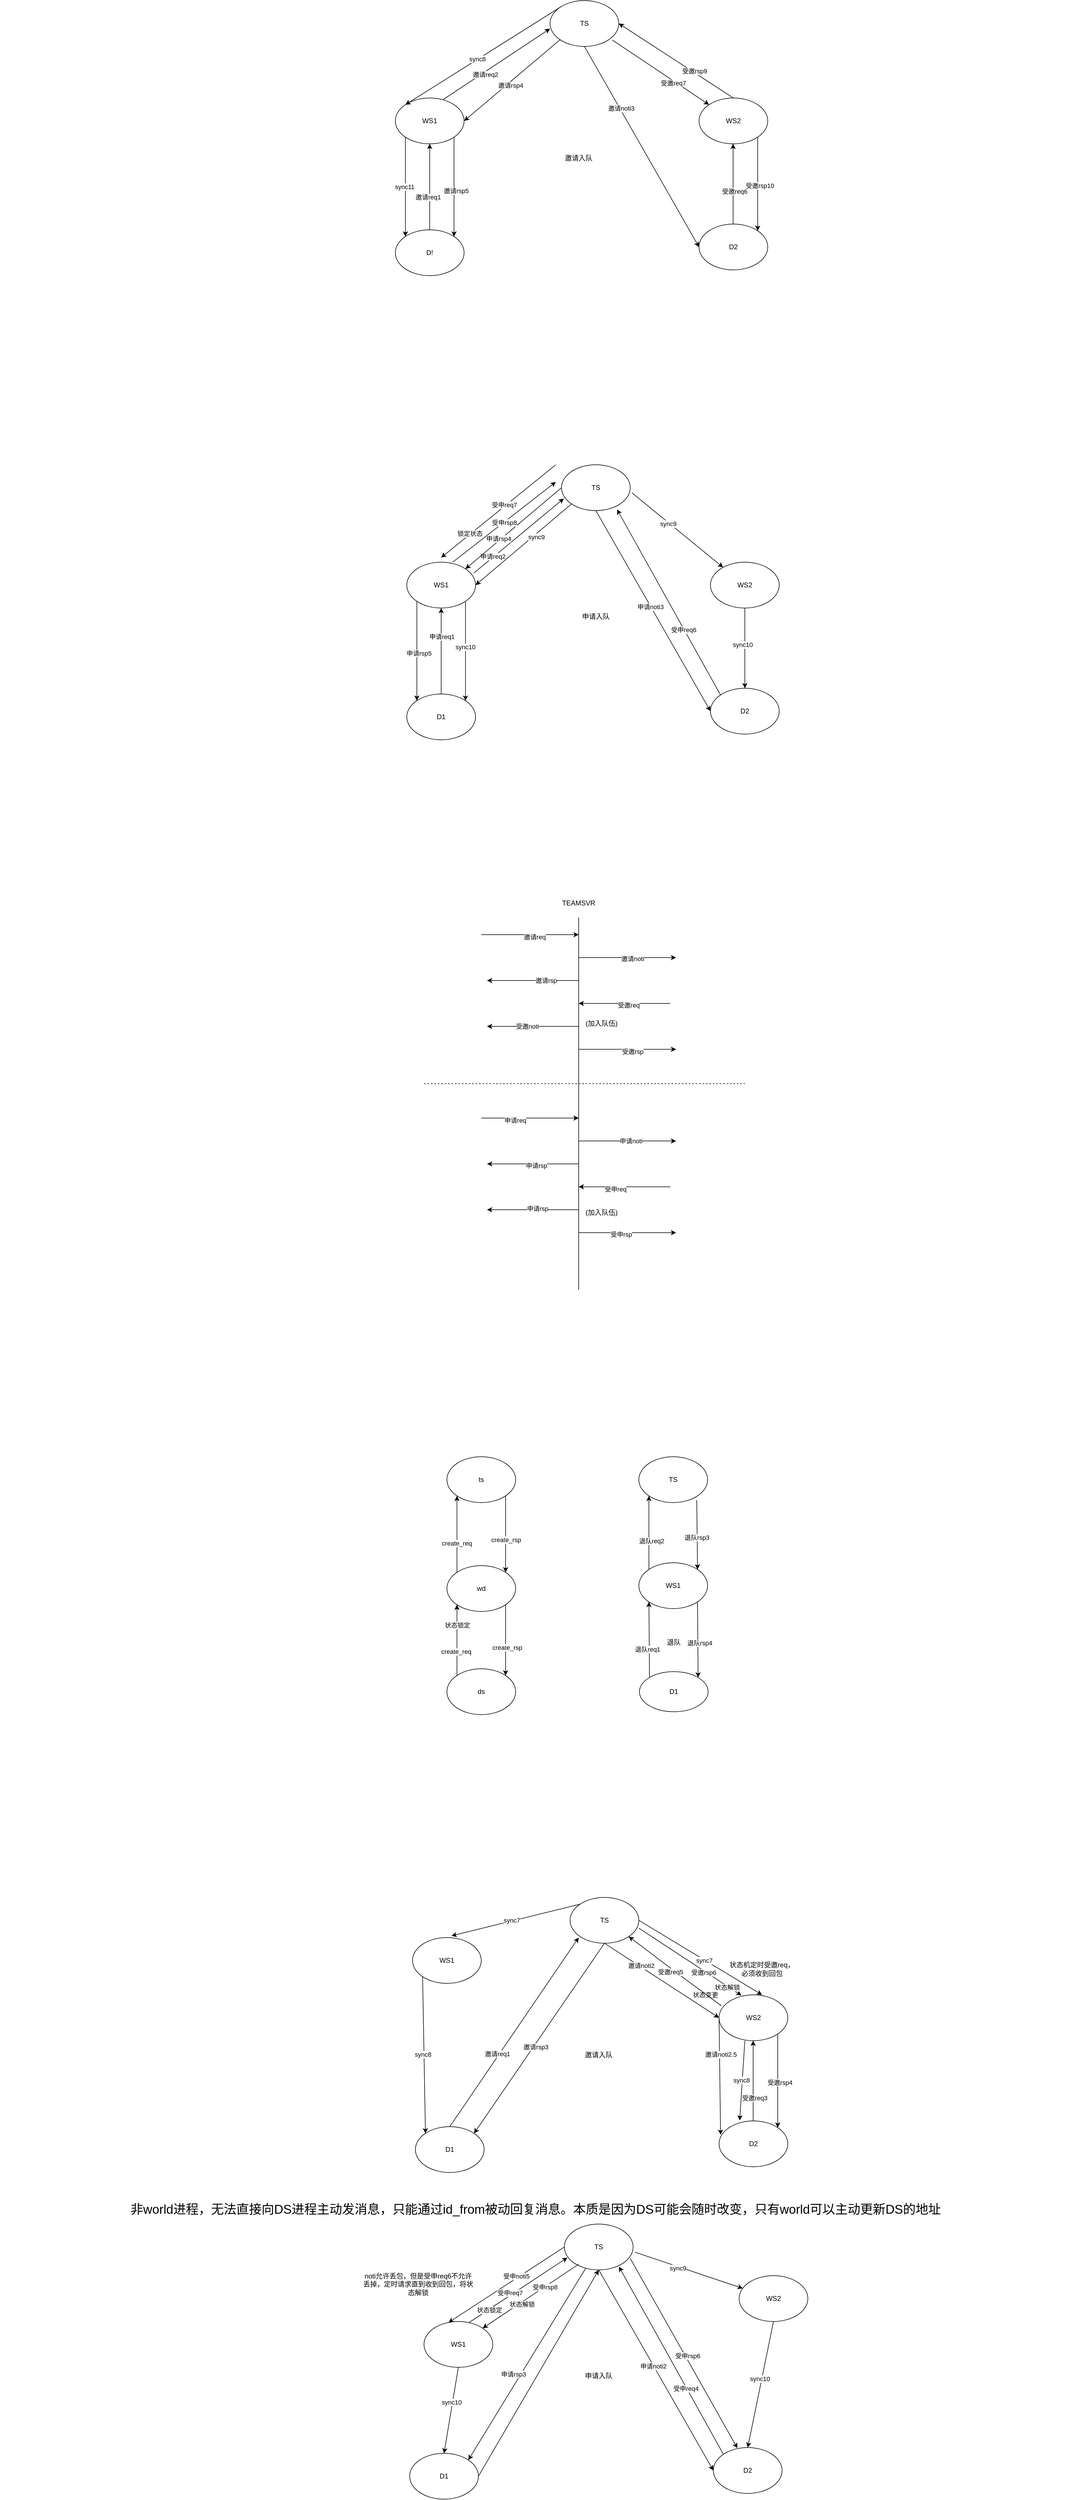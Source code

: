 <mxfile version="22.1.0" type="github">
  <diagram name="第 1 页" id="kYDKt0bIS9psy3Maj4CA">
    <mxGraphModel dx="1796" dy="748" grid="1" gridSize="10" guides="1" tooltips="1" connect="1" arrows="1" fold="1" page="1" pageScale="1" pageWidth="827" pageHeight="1169" math="0" shadow="0">
      <root>
        <mxCell id="0" />
        <mxCell id="1" parent="0" />
        <mxCell id="k-n6cHFPc8PgsHtmHgzM-1" value="TS" style="ellipse;whiteSpace=wrap;html=1;" parent="1" vertex="1">
          <mxGeometry x="350" y="90" width="120" height="80" as="geometry" />
        </mxCell>
        <mxCell id="k-n6cHFPc8PgsHtmHgzM-2" value="WS1" style="ellipse;whiteSpace=wrap;html=1;" parent="1" vertex="1">
          <mxGeometry x="80" y="260" width="120" height="80" as="geometry" />
        </mxCell>
        <mxCell id="k-n6cHFPc8PgsHtmHgzM-3" value="WS2" style="ellipse;whiteSpace=wrap;html=1;" parent="1" vertex="1">
          <mxGeometry x="610" y="260" width="120" height="80" as="geometry" />
        </mxCell>
        <mxCell id="k-n6cHFPc8PgsHtmHgzM-4" value="D!" style="ellipse;whiteSpace=wrap;html=1;" parent="1" vertex="1">
          <mxGeometry x="80" y="490" width="120" height="80" as="geometry" />
        </mxCell>
        <mxCell id="k-n6cHFPc8PgsHtmHgzM-5" value="D2" style="ellipse;whiteSpace=wrap;html=1;" parent="1" vertex="1">
          <mxGeometry x="610" y="480" width="120" height="80" as="geometry" />
        </mxCell>
        <mxCell id="k-n6cHFPc8PgsHtmHgzM-6" value="" style="endArrow=classic;html=1;rounded=0;entryX=0.5;entryY=1;entryDx=0;entryDy=0;exitX=0.5;exitY=0;exitDx=0;exitDy=0;" parent="1" source="k-n6cHFPc8PgsHtmHgzM-4" target="k-n6cHFPc8PgsHtmHgzM-2" edge="1">
          <mxGeometry width="50" height="50" relative="1" as="geometry">
            <mxPoint x="160" y="480" as="sourcePoint" />
            <mxPoint x="210" y="430" as="targetPoint" />
            <Array as="points">
              <mxPoint x="140" y="420" />
            </Array>
          </mxGeometry>
        </mxCell>
        <mxCell id="k-n6cHFPc8PgsHtmHgzM-71" value="邀请req1" style="edgeLabel;html=1;align=center;verticalAlign=middle;resizable=0;points=[];" parent="k-n6cHFPc8PgsHtmHgzM-6" vertex="1" connectable="0">
          <mxGeometry x="-0.24" y="3" relative="1" as="geometry">
            <mxPoint as="offset" />
          </mxGeometry>
        </mxCell>
        <mxCell id="k-n6cHFPc8PgsHtmHgzM-8" value="" style="endArrow=classic;html=1;rounded=0;entryX=0.5;entryY=1;entryDx=0;entryDy=0;exitX=0.5;exitY=0;exitDx=0;exitDy=0;" parent="1" edge="1">
          <mxGeometry width="50" height="50" relative="1" as="geometry">
            <mxPoint x="669.5" y="480" as="sourcePoint" />
            <mxPoint x="669.5" y="340" as="targetPoint" />
          </mxGeometry>
        </mxCell>
        <mxCell id="k-n6cHFPc8PgsHtmHgzM-76" value="受邀req6" style="edgeLabel;html=1;align=center;verticalAlign=middle;resizable=0;points=[];" parent="k-n6cHFPc8PgsHtmHgzM-8" vertex="1" connectable="0">
          <mxGeometry x="-0.186" y="-1" relative="1" as="geometry">
            <mxPoint x="1" as="offset" />
          </mxGeometry>
        </mxCell>
        <mxCell id="k-n6cHFPc8PgsHtmHgzM-9" value="" style="endArrow=classic;html=1;rounded=0;entryX=0;entryY=0.613;entryDx=0;entryDy=0;exitX=0.692;exitY=0.038;exitDx=0;exitDy=0;exitPerimeter=0;entryPerimeter=0;" parent="1" source="k-n6cHFPc8PgsHtmHgzM-2" target="k-n6cHFPc8PgsHtmHgzM-1" edge="1">
          <mxGeometry width="50" height="50" relative="1" as="geometry">
            <mxPoint x="350" y="280" as="sourcePoint" />
            <mxPoint x="350" y="130" as="targetPoint" />
          </mxGeometry>
        </mxCell>
        <mxCell id="k-n6cHFPc8PgsHtmHgzM-72" value="邀请req2" style="edgeLabel;html=1;align=center;verticalAlign=middle;resizable=0;points=[];" parent="k-n6cHFPc8PgsHtmHgzM-9" vertex="1" connectable="0">
          <mxGeometry x="-0.234" y="-4" relative="1" as="geometry">
            <mxPoint as="offset" />
          </mxGeometry>
        </mxCell>
        <mxCell id="k-n6cHFPc8PgsHtmHgzM-10" value="" style="endArrow=classic;html=1;rounded=0;entryX=1;entryY=0.5;entryDx=0;entryDy=0;exitX=0.5;exitY=0;exitDx=0;exitDy=0;" parent="1" source="k-n6cHFPc8PgsHtmHgzM-3" target="k-n6cHFPc8PgsHtmHgzM-1" edge="1">
          <mxGeometry width="50" height="50" relative="1" as="geometry">
            <mxPoint x="150" y="270" as="sourcePoint" />
            <mxPoint x="360" y="140" as="targetPoint" />
          </mxGeometry>
        </mxCell>
        <mxCell id="k-n6cHFPc8PgsHtmHgzM-78" value="受邀rsp9" style="edgeLabel;html=1;align=center;verticalAlign=middle;resizable=0;points=[];" parent="k-n6cHFPc8PgsHtmHgzM-10" vertex="1" connectable="0">
          <mxGeometry x="-0.303" y="-3" relative="1" as="geometry">
            <mxPoint as="offset" />
          </mxGeometry>
        </mxCell>
        <mxCell id="k-n6cHFPc8PgsHtmHgzM-11" value="" style="endArrow=classic;html=1;rounded=0;entryX=1;entryY=0.5;entryDx=0;entryDy=0;exitX=0;exitY=1;exitDx=0;exitDy=0;" parent="1" source="k-n6cHFPc8PgsHtmHgzM-1" target="k-n6cHFPc8PgsHtmHgzM-2" edge="1">
          <mxGeometry width="50" height="50" relative="1" as="geometry">
            <mxPoint x="673" y="273" as="sourcePoint" />
            <mxPoint x="480" y="140" as="targetPoint" />
          </mxGeometry>
        </mxCell>
        <mxCell id="k-n6cHFPc8PgsHtmHgzM-74" value="邀请rsp4" style="edgeLabel;html=1;align=center;verticalAlign=middle;resizable=0;points=[];" parent="k-n6cHFPc8PgsHtmHgzM-11" vertex="1" connectable="0">
          <mxGeometry x="0.071" y="5" relative="1" as="geometry">
            <mxPoint as="offset" />
          </mxGeometry>
        </mxCell>
        <mxCell id="k-n6cHFPc8PgsHtmHgzM-12" value="" style="endArrow=classic;html=1;rounded=0;exitX=0.908;exitY=0.863;exitDx=0;exitDy=0;exitPerimeter=0;" parent="1" source="k-n6cHFPc8PgsHtmHgzM-1" target="k-n6cHFPc8PgsHtmHgzM-3" edge="1">
          <mxGeometry width="50" height="50" relative="1" as="geometry">
            <mxPoint x="460" y="160" as="sourcePoint" />
            <mxPoint x="192" y="282" as="targetPoint" />
          </mxGeometry>
        </mxCell>
        <mxCell id="k-n6cHFPc8PgsHtmHgzM-77" value="受邀req7" style="edgeLabel;html=1;align=center;verticalAlign=middle;resizable=0;points=[];" parent="k-n6cHFPc8PgsHtmHgzM-12" vertex="1" connectable="0">
          <mxGeometry x="0.275" y="-3" relative="1" as="geometry">
            <mxPoint as="offset" />
          </mxGeometry>
        </mxCell>
        <mxCell id="k-n6cHFPc8PgsHtmHgzM-13" value="" style="endArrow=classic;html=1;rounded=0;exitX=0.5;exitY=1;exitDx=0;exitDy=0;entryX=0;entryY=0.5;entryDx=0;entryDy=0;" parent="1" source="k-n6cHFPc8PgsHtmHgzM-1" target="k-n6cHFPc8PgsHtmHgzM-5" edge="1">
          <mxGeometry width="50" height="50" relative="1" as="geometry">
            <mxPoint x="469" y="169" as="sourcePoint" />
            <mxPoint x="637" y="282" as="targetPoint" />
          </mxGeometry>
        </mxCell>
        <mxCell id="k-n6cHFPc8PgsHtmHgzM-73" value="邀请noti3" style="edgeLabel;html=1;align=center;verticalAlign=middle;resizable=0;points=[];" parent="k-n6cHFPc8PgsHtmHgzM-13" vertex="1" connectable="0">
          <mxGeometry x="-0.377" y="2" relative="1" as="geometry">
            <mxPoint as="offset" />
          </mxGeometry>
        </mxCell>
        <mxCell id="k-n6cHFPc8PgsHtmHgzM-14" value="" style="endArrow=classic;html=1;rounded=0;entryX=1;entryY=0;entryDx=0;entryDy=0;exitX=1;exitY=1;exitDx=0;exitDy=0;" parent="1" source="k-n6cHFPc8PgsHtmHgzM-3" target="k-n6cHFPc8PgsHtmHgzM-5" edge="1">
          <mxGeometry width="50" height="50" relative="1" as="geometry">
            <mxPoint x="679.5" y="490" as="sourcePoint" />
            <mxPoint x="679.5" y="350" as="targetPoint" />
          </mxGeometry>
        </mxCell>
        <mxCell id="k-n6cHFPc8PgsHtmHgzM-82" value="受邀rsp10" style="edgeLabel;html=1;align=center;verticalAlign=middle;resizable=0;points=[];" parent="k-n6cHFPc8PgsHtmHgzM-14" vertex="1" connectable="0">
          <mxGeometry x="0.025" y="3" relative="1" as="geometry">
            <mxPoint as="offset" />
          </mxGeometry>
        </mxCell>
        <mxCell id="k-n6cHFPc8PgsHtmHgzM-15" value="" style="endArrow=classic;html=1;rounded=0;entryX=0;entryY=0;entryDx=0;entryDy=0;exitX=0;exitY=1;exitDx=0;exitDy=0;" parent="1" source="k-n6cHFPc8PgsHtmHgzM-2" target="k-n6cHFPc8PgsHtmHgzM-4" edge="1">
          <mxGeometry width="50" height="50" relative="1" as="geometry">
            <mxPoint x="150" y="500" as="sourcePoint" />
            <mxPoint x="150" y="350" as="targetPoint" />
            <Array as="points" />
          </mxGeometry>
        </mxCell>
        <mxCell id="k-n6cHFPc8PgsHtmHgzM-83" value="sync11" style="edgeLabel;html=1;align=center;verticalAlign=middle;resizable=0;points=[];" parent="k-n6cHFPc8PgsHtmHgzM-15" vertex="1" connectable="0">
          <mxGeometry x="-0.011" y="-2" relative="1" as="geometry">
            <mxPoint as="offset" />
          </mxGeometry>
        </mxCell>
        <mxCell id="k-n6cHFPc8PgsHtmHgzM-16" value="" style="endArrow=classic;html=1;rounded=0;entryX=1;entryY=0;entryDx=0;entryDy=0;exitX=1;exitY=1;exitDx=0;exitDy=0;" parent="1" source="k-n6cHFPc8PgsHtmHgzM-2" target="k-n6cHFPc8PgsHtmHgzM-4" edge="1">
          <mxGeometry width="50" height="50" relative="1" as="geometry">
            <mxPoint x="270" y="490" as="sourcePoint" />
            <mxPoint x="270" y="340" as="targetPoint" />
            <Array as="points" />
          </mxGeometry>
        </mxCell>
        <mxCell id="k-n6cHFPc8PgsHtmHgzM-75" value="邀请rsp5" style="edgeLabel;html=1;align=center;verticalAlign=middle;resizable=0;points=[];" parent="k-n6cHFPc8PgsHtmHgzM-16" vertex="1" connectable="0">
          <mxGeometry x="0.081" y="3" relative="1" as="geometry">
            <mxPoint as="offset" />
          </mxGeometry>
        </mxCell>
        <mxCell id="k-n6cHFPc8PgsHtmHgzM-17" value="" style="endArrow=classic;html=1;rounded=0;entryX=0;entryY=0;entryDx=0;entryDy=0;exitX=0;exitY=0;exitDx=0;exitDy=0;" parent="1" source="k-n6cHFPc8PgsHtmHgzM-1" target="k-n6cHFPc8PgsHtmHgzM-2" edge="1">
          <mxGeometry width="50" height="50" relative="1" as="geometry">
            <mxPoint x="268" y="148" as="sourcePoint" />
            <mxPoint x="90" y="260" as="targetPoint" />
          </mxGeometry>
        </mxCell>
        <mxCell id="k-n6cHFPc8PgsHtmHgzM-79" value="sync8" style="edgeLabel;html=1;align=center;verticalAlign=middle;resizable=0;points=[];" parent="k-n6cHFPc8PgsHtmHgzM-17" vertex="1" connectable="0">
          <mxGeometry x="0.065" y="-1" relative="1" as="geometry">
            <mxPoint as="offset" />
          </mxGeometry>
        </mxCell>
        <mxCell id="k-n6cHFPc8PgsHtmHgzM-18" value="TS" style="ellipse;whiteSpace=wrap;html=1;" parent="1" vertex="1">
          <mxGeometry x="370" y="900" width="120" height="80" as="geometry" />
        </mxCell>
        <mxCell id="k-n6cHFPc8PgsHtmHgzM-19" value="WS1" style="ellipse;whiteSpace=wrap;html=1;" parent="1" vertex="1">
          <mxGeometry x="100" y="1070" width="120" height="80" as="geometry" />
        </mxCell>
        <mxCell id="k-n6cHFPc8PgsHtmHgzM-20" value="WS2" style="ellipse;whiteSpace=wrap;html=1;" parent="1" vertex="1">
          <mxGeometry x="630" y="1070" width="120" height="80" as="geometry" />
        </mxCell>
        <mxCell id="k-n6cHFPc8PgsHtmHgzM-21" value="D1" style="ellipse;whiteSpace=wrap;html=1;" parent="1" vertex="1">
          <mxGeometry x="100" y="1300" width="120" height="80" as="geometry" />
        </mxCell>
        <mxCell id="k-n6cHFPc8PgsHtmHgzM-22" value="D2" style="ellipse;whiteSpace=wrap;html=1;" parent="1" vertex="1">
          <mxGeometry x="630" y="1290" width="120" height="80" as="geometry" />
        </mxCell>
        <mxCell id="k-n6cHFPc8PgsHtmHgzM-23" value="" style="endArrow=classic;html=1;rounded=0;entryX=0.5;entryY=1;entryDx=0;entryDy=0;exitX=0.5;exitY=0;exitDx=0;exitDy=0;" parent="1" source="k-n6cHFPc8PgsHtmHgzM-21" target="k-n6cHFPc8PgsHtmHgzM-19" edge="1">
          <mxGeometry width="50" height="50" relative="1" as="geometry">
            <mxPoint x="180" y="1290" as="sourcePoint" />
            <mxPoint x="230" y="1240" as="targetPoint" />
            <Array as="points">
              <mxPoint x="160" y="1230" />
            </Array>
          </mxGeometry>
        </mxCell>
        <mxCell id="k-n6cHFPc8PgsHtmHgzM-25" value="" style="endArrow=classic;html=1;rounded=0;exitX=0.975;exitY=0.238;exitDx=0;exitDy=0;exitPerimeter=0;entryX=0.033;entryY=0.738;entryDx=0;entryDy=0;entryPerimeter=0;" parent="1" source="k-n6cHFPc8PgsHtmHgzM-19" target="k-n6cHFPc8PgsHtmHgzM-18" edge="1">
          <mxGeometry width="50" height="50" relative="1" as="geometry">
            <mxPoint x="370" y="1090" as="sourcePoint" />
            <mxPoint x="360" y="960" as="targetPoint" />
          </mxGeometry>
        </mxCell>
        <mxCell id="k-n6cHFPc8PgsHtmHgzM-87" value="申请req2" style="edgeLabel;html=1;align=center;verticalAlign=middle;resizable=0;points=[];" parent="k-n6cHFPc8PgsHtmHgzM-25" vertex="1" connectable="0">
          <mxGeometry x="-0.394" y="1" relative="1" as="geometry">
            <mxPoint x="-14" y="11" as="offset" />
          </mxGeometry>
        </mxCell>
        <mxCell id="k-n6cHFPc8PgsHtmHgzM-27" value="" style="endArrow=classic;html=1;rounded=0;entryX=1;entryY=0.5;entryDx=0;entryDy=0;exitX=0;exitY=1;exitDx=0;exitDy=0;" parent="1" source="k-n6cHFPc8PgsHtmHgzM-18" target="k-n6cHFPc8PgsHtmHgzM-19" edge="1">
          <mxGeometry width="50" height="50" relative="1" as="geometry">
            <mxPoint x="693" y="1083" as="sourcePoint" />
            <mxPoint x="500" y="950" as="targetPoint" />
          </mxGeometry>
        </mxCell>
        <mxCell id="k-n6cHFPc8PgsHtmHgzM-96" value="sync9" style="edgeLabel;html=1;align=center;verticalAlign=middle;resizable=0;points=[];" parent="k-n6cHFPc8PgsHtmHgzM-27" vertex="1" connectable="0">
          <mxGeometry x="-0.225" y="4" relative="1" as="geometry">
            <mxPoint as="offset" />
          </mxGeometry>
        </mxCell>
        <mxCell id="k-n6cHFPc8PgsHtmHgzM-28" value="" style="endArrow=classic;html=1;rounded=0;exitX=1.025;exitY=0.613;exitDx=0;exitDy=0;exitPerimeter=0;" parent="1" source="k-n6cHFPc8PgsHtmHgzM-18" target="k-n6cHFPc8PgsHtmHgzM-20" edge="1">
          <mxGeometry width="50" height="50" relative="1" as="geometry">
            <mxPoint x="480" y="970" as="sourcePoint" />
            <mxPoint x="212" y="1092" as="targetPoint" />
          </mxGeometry>
        </mxCell>
        <mxCell id="k-n6cHFPc8PgsHtmHgzM-95" value="sync9" style="edgeLabel;html=1;align=center;verticalAlign=middle;resizable=0;points=[];" parent="k-n6cHFPc8PgsHtmHgzM-28" vertex="1" connectable="0">
          <mxGeometry x="-0.192" y="-2" relative="1" as="geometry">
            <mxPoint as="offset" />
          </mxGeometry>
        </mxCell>
        <mxCell id="k-n6cHFPc8PgsHtmHgzM-29" value="" style="endArrow=classic;html=1;rounded=0;exitX=0.5;exitY=1;exitDx=0;exitDy=0;entryX=0;entryY=0.5;entryDx=0;entryDy=0;" parent="1" source="k-n6cHFPc8PgsHtmHgzM-18" target="k-n6cHFPc8PgsHtmHgzM-22" edge="1">
          <mxGeometry width="50" height="50" relative="1" as="geometry">
            <mxPoint x="489" y="979" as="sourcePoint" />
            <mxPoint x="657" y="1092" as="targetPoint" />
          </mxGeometry>
        </mxCell>
        <mxCell id="k-n6cHFPc8PgsHtmHgzM-88" value="申请noti3" style="edgeLabel;html=1;align=center;verticalAlign=middle;resizable=0;points=[];" parent="k-n6cHFPc8PgsHtmHgzM-29" vertex="1" connectable="0">
          <mxGeometry x="-0.043" y="-1" relative="1" as="geometry">
            <mxPoint as="offset" />
          </mxGeometry>
        </mxCell>
        <mxCell id="k-n6cHFPc8PgsHtmHgzM-30" value="" style="endArrow=classic;html=1;rounded=0;entryX=0.5;entryY=0;entryDx=0;entryDy=0;exitX=0.5;exitY=1;exitDx=0;exitDy=0;" parent="1" source="k-n6cHFPc8PgsHtmHgzM-20" target="k-n6cHFPc8PgsHtmHgzM-22" edge="1">
          <mxGeometry width="50" height="50" relative="1" as="geometry">
            <mxPoint x="699.5" y="1300" as="sourcePoint" />
            <mxPoint x="699.5" y="1160" as="targetPoint" />
          </mxGeometry>
        </mxCell>
        <mxCell id="k-n6cHFPc8PgsHtmHgzM-98" value="sync10" style="edgeLabel;html=1;align=center;verticalAlign=middle;resizable=0;points=[];" parent="k-n6cHFPc8PgsHtmHgzM-30" vertex="1" connectable="0">
          <mxGeometry x="-0.086" y="-4" relative="1" as="geometry">
            <mxPoint as="offset" />
          </mxGeometry>
        </mxCell>
        <mxCell id="k-n6cHFPc8PgsHtmHgzM-31" value="" style="endArrow=classic;html=1;rounded=0;entryX=0;entryY=0;entryDx=0;entryDy=0;exitX=0;exitY=1;exitDx=0;exitDy=0;" parent="1" source="k-n6cHFPc8PgsHtmHgzM-19" target="k-n6cHFPc8PgsHtmHgzM-21" edge="1">
          <mxGeometry width="50" height="50" relative="1" as="geometry">
            <mxPoint x="170" y="1310" as="sourcePoint" />
            <mxPoint x="170" y="1160" as="targetPoint" />
            <Array as="points" />
          </mxGeometry>
        </mxCell>
        <mxCell id="k-n6cHFPc8PgsHtmHgzM-90" value="申请rsp5" style="edgeLabel;html=1;align=center;verticalAlign=middle;resizable=0;points=[];" parent="k-n6cHFPc8PgsHtmHgzM-31" vertex="1" connectable="0">
          <mxGeometry x="0.035" y="3" relative="1" as="geometry">
            <mxPoint as="offset" />
          </mxGeometry>
        </mxCell>
        <mxCell id="k-n6cHFPc8PgsHtmHgzM-32" value="" style="endArrow=classic;html=1;rounded=0;entryX=1;entryY=0;entryDx=0;entryDy=0;exitX=1;exitY=1;exitDx=0;exitDy=0;" parent="1" source="k-n6cHFPc8PgsHtmHgzM-19" target="k-n6cHFPc8PgsHtmHgzM-21" edge="1">
          <mxGeometry width="50" height="50" relative="1" as="geometry">
            <mxPoint x="290" y="1300" as="sourcePoint" />
            <mxPoint x="290" y="1150" as="targetPoint" />
            <Array as="points" />
          </mxGeometry>
        </mxCell>
        <mxCell id="k-n6cHFPc8PgsHtmHgzM-86" value="申请req1" style="edgeLabel;html=1;align=center;verticalAlign=middle;resizable=0;points=[];" parent="k-n6cHFPc8PgsHtmHgzM-32" vertex="1" connectable="0">
          <mxGeometry x="0.184" y="3" relative="1" as="geometry">
            <mxPoint x="-45" y="-41" as="offset" />
          </mxGeometry>
        </mxCell>
        <mxCell id="k-n6cHFPc8PgsHtmHgzM-97" value="sync10" style="edgeLabel;html=1;align=center;verticalAlign=middle;resizable=0;points=[];" parent="k-n6cHFPc8PgsHtmHgzM-32" vertex="1" connectable="0">
          <mxGeometry x="-0.081" y="-1" relative="1" as="geometry">
            <mxPoint as="offset" />
          </mxGeometry>
        </mxCell>
        <mxCell id="k-n6cHFPc8PgsHtmHgzM-33" value="" style="endArrow=classic;html=1;rounded=0;entryX=1;entryY=0;entryDx=0;entryDy=0;exitX=0;exitY=0.5;exitDx=0;exitDy=0;" parent="1" source="k-n6cHFPc8PgsHtmHgzM-18" target="k-n6cHFPc8PgsHtmHgzM-19" edge="1">
          <mxGeometry width="50" height="50" relative="1" as="geometry">
            <mxPoint x="288" y="958" as="sourcePoint" />
            <mxPoint x="110" y="1070" as="targetPoint" />
          </mxGeometry>
        </mxCell>
        <mxCell id="k-n6cHFPc8PgsHtmHgzM-89" value="申请rsp4" style="edgeLabel;html=1;align=center;verticalAlign=middle;resizable=0;points=[];" parent="k-n6cHFPc8PgsHtmHgzM-33" vertex="1" connectable="0">
          <mxGeometry x="0.171" y="-1" relative="1" as="geometry">
            <mxPoint x="-11" y="7" as="offset" />
          </mxGeometry>
        </mxCell>
        <mxCell id="k-n6cHFPc8PgsHtmHgzM-35" value="" style="endArrow=classic;html=1;rounded=0;entryX=1;entryY=0;entryDx=0;entryDy=0;" parent="1" edge="1">
          <mxGeometry width="50" height="50" relative="1" as="geometry">
            <mxPoint x="360" y="900" as="sourcePoint" />
            <mxPoint x="160" y="1062" as="targetPoint" />
          </mxGeometry>
        </mxCell>
        <mxCell id="k-n6cHFPc8PgsHtmHgzM-93" value="锁定状态" style="edgeLabel;html=1;align=center;verticalAlign=middle;resizable=0;points=[];" parent="k-n6cHFPc8PgsHtmHgzM-35" vertex="1" connectable="0">
          <mxGeometry x="0.262" y="-3" relative="1" as="geometry">
            <mxPoint x="-22" y="20" as="offset" />
          </mxGeometry>
        </mxCell>
        <mxCell id="k-n6cHFPc8PgsHtmHgzM-36" value="" style="endArrow=classic;html=1;rounded=0;exitX=0.667;exitY=0;exitDx=0;exitDy=0;exitPerimeter=0;" parent="1" source="k-n6cHFPc8PgsHtmHgzM-19" edge="1">
          <mxGeometry width="50" height="50" relative="1" as="geometry">
            <mxPoint x="200" y="1080" as="sourcePoint" />
            <mxPoint x="360" y="930" as="targetPoint" />
          </mxGeometry>
        </mxCell>
        <mxCell id="k-n6cHFPc8PgsHtmHgzM-92" value="受申req7" style="edgeLabel;html=1;align=center;verticalAlign=middle;resizable=0;points=[];" parent="k-n6cHFPc8PgsHtmHgzM-36" vertex="1" connectable="0">
          <mxGeometry x="0.204" y="-4" relative="1" as="geometry">
            <mxPoint x="-21" y="-19" as="offset" />
          </mxGeometry>
        </mxCell>
        <mxCell id="k-n6cHFPc8PgsHtmHgzM-94" value="受申rsp8" style="edgeLabel;html=1;align=center;verticalAlign=middle;resizable=0;points=[];" parent="k-n6cHFPc8PgsHtmHgzM-36" vertex="1" connectable="0">
          <mxGeometry x="-0.005" y="-1" relative="1" as="geometry">
            <mxPoint as="offset" />
          </mxGeometry>
        </mxCell>
        <mxCell id="k-n6cHFPc8PgsHtmHgzM-37" value="" style="endArrow=classic;html=1;rounded=0;entryX=0.808;entryY=0.975;entryDx=0;entryDy=0;entryPerimeter=0;exitX=0;exitY=0;exitDx=0;exitDy=0;" parent="1" source="k-n6cHFPc8PgsHtmHgzM-22" target="k-n6cHFPc8PgsHtmHgzM-18" edge="1">
          <mxGeometry width="50" height="50" relative="1" as="geometry">
            <mxPoint x="650" y="1260" as="sourcePoint" />
            <mxPoint x="640" y="1340" as="targetPoint" />
          </mxGeometry>
        </mxCell>
        <mxCell id="k-n6cHFPc8PgsHtmHgzM-91" value="受申req6" style="edgeLabel;html=1;align=center;verticalAlign=middle;resizable=0;points=[];" parent="k-n6cHFPc8PgsHtmHgzM-37" vertex="1" connectable="0">
          <mxGeometry x="-0.294" y="1" relative="1" as="geometry">
            <mxPoint as="offset" />
          </mxGeometry>
        </mxCell>
        <mxCell id="k-n6cHFPc8PgsHtmHgzM-38" value="邀请入队" style="text;html=1;strokeColor=none;fillColor=none;align=center;verticalAlign=middle;whiteSpace=wrap;rounded=0;" parent="1" vertex="1">
          <mxGeometry x="370" y="350" width="60" height="30" as="geometry" />
        </mxCell>
        <mxCell id="k-n6cHFPc8PgsHtmHgzM-39" value="申请入队" style="text;html=1;strokeColor=none;fillColor=none;align=center;verticalAlign=middle;whiteSpace=wrap;rounded=0;" parent="1" vertex="1">
          <mxGeometry x="400" y="1150" width="60" height="30" as="geometry" />
        </mxCell>
        <mxCell id="k-n6cHFPc8PgsHtmHgzM-40" value="" style="endArrow=none;html=1;rounded=0;arcSize=12;" parent="1" edge="1">
          <mxGeometry width="50" height="50" relative="1" as="geometry">
            <mxPoint x="400" y="2340" as="sourcePoint" />
            <mxPoint x="400" y="1690" as="targetPoint" />
          </mxGeometry>
        </mxCell>
        <mxCell id="k-n6cHFPc8PgsHtmHgzM-41" value="" style="endArrow=classic;html=1;rounded=0;arcSize=12;" parent="1" edge="1">
          <mxGeometry width="50" height="50" relative="1" as="geometry">
            <mxPoint x="230" y="1720" as="sourcePoint" />
            <mxPoint x="400" y="1720" as="targetPoint" />
          </mxGeometry>
        </mxCell>
        <mxCell id="k-n6cHFPc8PgsHtmHgzM-47" value="邀请req" style="edgeLabel;html=1;align=center;verticalAlign=middle;resizable=0;points=[];arcSize=12;" parent="k-n6cHFPc8PgsHtmHgzM-41" vertex="1" connectable="0">
          <mxGeometry x="0.094" y="-4" relative="1" as="geometry">
            <mxPoint as="offset" />
          </mxGeometry>
        </mxCell>
        <mxCell id="k-n6cHFPc8PgsHtmHgzM-42" value="" style="endArrow=classic;html=1;rounded=0;arcSize=12;" parent="1" edge="1">
          <mxGeometry width="50" height="50" relative="1" as="geometry">
            <mxPoint x="400" y="1760" as="sourcePoint" />
            <mxPoint x="570" y="1760" as="targetPoint" />
          </mxGeometry>
        </mxCell>
        <mxCell id="k-n6cHFPc8PgsHtmHgzM-48" value="邀请noti" style="edgeLabel;html=1;align=center;verticalAlign=middle;resizable=0;points=[];arcSize=12;" parent="k-n6cHFPc8PgsHtmHgzM-42" vertex="1" connectable="0">
          <mxGeometry x="0.106" y="-2" relative="1" as="geometry">
            <mxPoint as="offset" />
          </mxGeometry>
        </mxCell>
        <mxCell id="k-n6cHFPc8PgsHtmHgzM-43" value="" style="endArrow=classic;html=1;rounded=0;arcSize=12;" parent="1" edge="1">
          <mxGeometry width="50" height="50" relative="1" as="geometry">
            <mxPoint x="400" y="1920" as="sourcePoint" />
            <mxPoint x="570" y="1920" as="targetPoint" />
          </mxGeometry>
        </mxCell>
        <mxCell id="k-n6cHFPc8PgsHtmHgzM-51" value="受邀rsp" style="edgeLabel;html=1;align=center;verticalAlign=middle;resizable=0;points=[];arcSize=12;" parent="k-n6cHFPc8PgsHtmHgzM-43" vertex="1" connectable="0">
          <mxGeometry x="0.106" y="-4" relative="1" as="geometry">
            <mxPoint as="offset" />
          </mxGeometry>
        </mxCell>
        <mxCell id="k-n6cHFPc8PgsHtmHgzM-44" value="" style="endArrow=classic;html=1;rounded=0;arcSize=12;" parent="1" edge="1">
          <mxGeometry width="50" height="50" relative="1" as="geometry">
            <mxPoint x="230" y="2040" as="sourcePoint" />
            <mxPoint x="400" y="2040" as="targetPoint" />
          </mxGeometry>
        </mxCell>
        <mxCell id="k-n6cHFPc8PgsHtmHgzM-52" value="申请req" style="edgeLabel;html=1;align=center;verticalAlign=middle;resizable=0;points=[];arcSize=12;" parent="k-n6cHFPc8PgsHtmHgzM-44" vertex="1" connectable="0">
          <mxGeometry x="-0.306" y="-4" relative="1" as="geometry">
            <mxPoint as="offset" />
          </mxGeometry>
        </mxCell>
        <mxCell id="k-n6cHFPc8PgsHtmHgzM-45" value="" style="endArrow=classic;html=1;rounded=0;arcSize=12;" parent="1" edge="1">
          <mxGeometry width="50" height="50" relative="1" as="geometry">
            <mxPoint x="400" y="2080" as="sourcePoint" />
            <mxPoint x="570" y="2080" as="targetPoint" />
          </mxGeometry>
        </mxCell>
        <mxCell id="k-n6cHFPc8PgsHtmHgzM-53" value="申请noti" style="edgeLabel;html=1;align=center;verticalAlign=middle;resizable=0;points=[];arcSize=12;" parent="k-n6cHFPc8PgsHtmHgzM-45" vertex="1" connectable="0">
          <mxGeometry x="0.071" relative="1" as="geometry">
            <mxPoint as="offset" />
          </mxGeometry>
        </mxCell>
        <mxCell id="k-n6cHFPc8PgsHtmHgzM-46" value="" style="endArrow=classic;html=1;rounded=0;arcSize=12;" parent="1" edge="1">
          <mxGeometry width="50" height="50" relative="1" as="geometry">
            <mxPoint x="400" y="2240" as="sourcePoint" />
            <mxPoint x="570" y="2240" as="targetPoint" />
          </mxGeometry>
        </mxCell>
        <mxCell id="k-n6cHFPc8PgsHtmHgzM-69" value="受申rsp" style="edgeLabel;html=1;align=center;verticalAlign=middle;resizable=0;points=[];arcSize=12;" parent="k-n6cHFPc8PgsHtmHgzM-46" vertex="1" connectable="0">
          <mxGeometry x="-0.129" y="-3" relative="1" as="geometry">
            <mxPoint as="offset" />
          </mxGeometry>
        </mxCell>
        <mxCell id="k-n6cHFPc8PgsHtmHgzM-50" value="TEAMSVR" style="text;html=1;strokeColor=none;fillColor=none;align=center;verticalAlign=middle;whiteSpace=wrap;rounded=0;arcSize=12;" parent="1" vertex="1">
          <mxGeometry x="370" y="1650" width="60" height="30" as="geometry" />
        </mxCell>
        <mxCell id="k-n6cHFPc8PgsHtmHgzM-54" value="" style="endArrow=classic;html=1;rounded=0;arcSize=12;" parent="1" edge="1">
          <mxGeometry width="50" height="50" relative="1" as="geometry">
            <mxPoint x="400" y="1800" as="sourcePoint" />
            <mxPoint x="240" y="1800" as="targetPoint" />
          </mxGeometry>
        </mxCell>
        <mxCell id="k-n6cHFPc8PgsHtmHgzM-61" value="邀请rsp" style="edgeLabel;html=1;align=center;verticalAlign=middle;resizable=0;points=[];arcSize=12;" parent="k-n6cHFPc8PgsHtmHgzM-54" vertex="1" connectable="0">
          <mxGeometry x="-0.287" relative="1" as="geometry">
            <mxPoint as="offset" />
          </mxGeometry>
        </mxCell>
        <mxCell id="k-n6cHFPc8PgsHtmHgzM-55" value="" style="endArrow=classic;html=1;rounded=0;arcSize=12;" parent="1" edge="1">
          <mxGeometry width="50" height="50" relative="1" as="geometry">
            <mxPoint x="560" y="1840" as="sourcePoint" />
            <mxPoint x="400" y="1840" as="targetPoint" />
          </mxGeometry>
        </mxCell>
        <mxCell id="k-n6cHFPc8PgsHtmHgzM-62" value="受邀req" style="edgeLabel;html=1;align=center;verticalAlign=middle;resizable=0;points=[];arcSize=12;" parent="k-n6cHFPc8PgsHtmHgzM-55" vertex="1" connectable="0">
          <mxGeometry x="-0.087" y="3" relative="1" as="geometry">
            <mxPoint as="offset" />
          </mxGeometry>
        </mxCell>
        <mxCell id="k-n6cHFPc8PgsHtmHgzM-56" value="" style="endArrow=classic;html=1;rounded=0;arcSize=12;" parent="1" edge="1">
          <mxGeometry width="50" height="50" relative="1" as="geometry">
            <mxPoint x="400" y="1880" as="sourcePoint" />
            <mxPoint x="240" y="1880" as="targetPoint" />
          </mxGeometry>
        </mxCell>
        <mxCell id="k-n6cHFPc8PgsHtmHgzM-63" value="受邀noti" style="edgeLabel;html=1;align=center;verticalAlign=middle;resizable=0;points=[];arcSize=12;" parent="k-n6cHFPc8PgsHtmHgzM-56" vertex="1" connectable="0">
          <mxGeometry x="0.125" relative="1" as="geometry">
            <mxPoint as="offset" />
          </mxGeometry>
        </mxCell>
        <mxCell id="k-n6cHFPc8PgsHtmHgzM-57" value="" style="endArrow=classic;html=1;rounded=0;arcSize=12;" parent="1" edge="1">
          <mxGeometry width="50" height="50" relative="1" as="geometry">
            <mxPoint x="400" y="2120" as="sourcePoint" />
            <mxPoint x="240" y="2120" as="targetPoint" />
          </mxGeometry>
        </mxCell>
        <mxCell id="k-n6cHFPc8PgsHtmHgzM-67" value="申请rsp" style="edgeLabel;html=1;align=center;verticalAlign=middle;resizable=0;points=[];arcSize=12;" parent="k-n6cHFPc8PgsHtmHgzM-57" vertex="1" connectable="0">
          <mxGeometry x="-0.075" y="3" relative="1" as="geometry">
            <mxPoint as="offset" />
          </mxGeometry>
        </mxCell>
        <mxCell id="k-n6cHFPc8PgsHtmHgzM-58" value="" style="endArrow=classic;html=1;rounded=0;arcSize=12;" parent="1" edge="1">
          <mxGeometry width="50" height="50" relative="1" as="geometry">
            <mxPoint x="560" y="2160" as="sourcePoint" />
            <mxPoint x="400" y="2160" as="targetPoint" />
          </mxGeometry>
        </mxCell>
        <mxCell id="k-n6cHFPc8PgsHtmHgzM-65" value="受申req" style="edgeLabel;html=1;align=center;verticalAlign=middle;resizable=0;points=[];arcSize=12;" parent="k-n6cHFPc8PgsHtmHgzM-58" vertex="1" connectable="0">
          <mxGeometry x="0.2" y="4" relative="1" as="geometry">
            <mxPoint as="offset" />
          </mxGeometry>
        </mxCell>
        <mxCell id="k-n6cHFPc8PgsHtmHgzM-59" value="" style="endArrow=classic;html=1;rounded=0;arcSize=12;" parent="1" edge="1">
          <mxGeometry width="50" height="50" relative="1" as="geometry">
            <mxPoint x="400" y="2200" as="sourcePoint" />
            <mxPoint x="240" y="2200" as="targetPoint" />
          </mxGeometry>
        </mxCell>
        <mxCell id="k-n6cHFPc8PgsHtmHgzM-68" value="申请rsp" style="edgeLabel;html=1;align=center;verticalAlign=middle;resizable=0;points=[];arcSize=12;" parent="k-n6cHFPc8PgsHtmHgzM-59" vertex="1" connectable="0">
          <mxGeometry x="-0.1" y="-2" relative="1" as="geometry">
            <mxPoint as="offset" />
          </mxGeometry>
        </mxCell>
        <mxCell id="k-n6cHFPc8PgsHtmHgzM-60" value="" style="endArrow=none;dashed=1;html=1;rounded=0;" parent="1" edge="1">
          <mxGeometry width="50" height="50" relative="1" as="geometry">
            <mxPoint x="130" y="1980" as="sourcePoint" />
            <mxPoint x="690" y="1980" as="targetPoint" />
          </mxGeometry>
        </mxCell>
        <mxCell id="k-n6cHFPc8PgsHtmHgzM-64" value="(加入队伍)" style="text;html=1;strokeColor=none;fillColor=none;align=center;verticalAlign=middle;whiteSpace=wrap;rounded=0;arcSize=12;" parent="1" vertex="1">
          <mxGeometry x="410" y="1860" width="60" height="30" as="geometry" />
        </mxCell>
        <mxCell id="k-n6cHFPc8PgsHtmHgzM-70" value="(加入队伍)" style="text;html=1;strokeColor=none;fillColor=none;align=center;verticalAlign=middle;whiteSpace=wrap;rounded=0;arcSize=12;" parent="1" vertex="1">
          <mxGeometry x="410" y="2190" width="60" height="30" as="geometry" />
        </mxCell>
        <mxCell id="k-n6cHFPc8PgsHtmHgzM-99" value="ts" style="ellipse;whiteSpace=wrap;html=1;" parent="1" vertex="1">
          <mxGeometry x="170" y="2631" width="120" height="80" as="geometry" />
        </mxCell>
        <mxCell id="k-n6cHFPc8PgsHtmHgzM-100" value="wd" style="ellipse;whiteSpace=wrap;html=1;" parent="1" vertex="1">
          <mxGeometry x="170" y="2821" width="120" height="80" as="geometry" />
        </mxCell>
        <mxCell id="k-n6cHFPc8PgsHtmHgzM-102" value="ds" style="ellipse;whiteSpace=wrap;html=1;" parent="1" vertex="1">
          <mxGeometry x="170" y="3001" width="120" height="80" as="geometry" />
        </mxCell>
        <mxCell id="k-n6cHFPc8PgsHtmHgzM-104" value="" style="endArrow=classic;html=1;rounded=0;exitX=0;exitY=0;exitDx=0;exitDy=0;entryX=0;entryY=1;entryDx=0;entryDy=0;" parent="1" source="k-n6cHFPc8PgsHtmHgzM-102" target="k-n6cHFPc8PgsHtmHgzM-100" edge="1">
          <mxGeometry width="50" height="50" relative="1" as="geometry">
            <mxPoint x="196" y="2941" as="sourcePoint" />
            <mxPoint x="246" y="2891" as="targetPoint" />
          </mxGeometry>
        </mxCell>
        <mxCell id="k-n6cHFPc8PgsHtmHgzM-108" value="create_req" style="edgeLabel;html=1;align=center;verticalAlign=middle;resizable=0;points=[];" parent="k-n6cHFPc8PgsHtmHgzM-104" vertex="1" connectable="0">
          <mxGeometry x="-0.032" y="-1" relative="1" as="geometry">
            <mxPoint x="-3" y="18" as="offset" />
          </mxGeometry>
        </mxCell>
        <mxCell id="k-n6cHFPc8PgsHtmHgzM-111" value="状态锁定" style="edgeLabel;html=1;align=center;verticalAlign=middle;resizable=0;points=[];" parent="k-n6cHFPc8PgsHtmHgzM-104" vertex="1" connectable="0">
          <mxGeometry x="0.421" relative="1" as="geometry">
            <mxPoint as="offset" />
          </mxGeometry>
        </mxCell>
        <mxCell id="k-n6cHFPc8PgsHtmHgzM-105" value="" style="endArrow=classic;html=1;rounded=0;exitX=1;exitY=1;exitDx=0;exitDy=0;entryX=1;entryY=0;entryDx=0;entryDy=0;" parent="1" source="k-n6cHFPc8PgsHtmHgzM-100" target="k-n6cHFPc8PgsHtmHgzM-102" edge="1">
          <mxGeometry width="50" height="50" relative="1" as="geometry">
            <mxPoint x="406" y="3085" as="sourcePoint" />
            <mxPoint x="406" y="2911" as="targetPoint" />
          </mxGeometry>
        </mxCell>
        <mxCell id="k-n6cHFPc8PgsHtmHgzM-113" value="create_rsp" style="edgeLabel;html=1;align=center;verticalAlign=middle;resizable=0;points=[];" parent="k-n6cHFPc8PgsHtmHgzM-105" vertex="1" connectable="0">
          <mxGeometry x="0.211" y="2" relative="1" as="geometry">
            <mxPoint as="offset" />
          </mxGeometry>
        </mxCell>
        <mxCell id="k-n6cHFPc8PgsHtmHgzM-106" value="" style="endArrow=classic;html=1;rounded=0;entryX=0;entryY=1;entryDx=0;entryDy=0;exitX=0;exitY=0;exitDx=0;exitDy=0;" parent="1" source="k-n6cHFPc8PgsHtmHgzM-100" target="k-n6cHFPc8PgsHtmHgzM-99" edge="1">
          <mxGeometry width="50" height="50" relative="1" as="geometry">
            <mxPoint x="169" y="2865" as="sourcePoint" />
            <mxPoint x="169" y="2691" as="targetPoint" />
          </mxGeometry>
        </mxCell>
        <mxCell id="k-n6cHFPc8PgsHtmHgzM-109" value="create_req" style="edgeLabel;html=1;align=center;verticalAlign=middle;resizable=0;points=[];" parent="k-n6cHFPc8PgsHtmHgzM-106" vertex="1" connectable="0">
          <mxGeometry x="-0.24" y="1" relative="1" as="geometry">
            <mxPoint as="offset" />
          </mxGeometry>
        </mxCell>
        <mxCell id="k-n6cHFPc8PgsHtmHgzM-107" value="" style="endArrow=classic;html=1;rounded=0;entryX=1;entryY=0;entryDx=0;entryDy=0;exitX=1;exitY=1;exitDx=0;exitDy=0;" parent="1" source="k-n6cHFPc8PgsHtmHgzM-99" target="k-n6cHFPc8PgsHtmHgzM-100" edge="1">
          <mxGeometry width="50" height="50" relative="1" as="geometry">
            <mxPoint x="350" y="2855" as="sourcePoint" />
            <mxPoint x="346" y="2711" as="targetPoint" />
          </mxGeometry>
        </mxCell>
        <mxCell id="k-n6cHFPc8PgsHtmHgzM-112" value="create_rsp" style="edgeLabel;html=1;align=center;verticalAlign=middle;resizable=0;points=[];" parent="k-n6cHFPc8PgsHtmHgzM-107" vertex="1" connectable="0">
          <mxGeometry x="0.15" relative="1" as="geometry">
            <mxPoint as="offset" />
          </mxGeometry>
        </mxCell>
        <mxCell id="n1iCXKJO0722P-5B4_Fn-1" value="TS" style="ellipse;whiteSpace=wrap;html=1;" parent="1" vertex="1">
          <mxGeometry x="385" y="3400" width="120" height="80" as="geometry" />
        </mxCell>
        <mxCell id="n1iCXKJO0722P-5B4_Fn-2" value="WS1" style="ellipse;whiteSpace=wrap;html=1;" parent="1" vertex="1">
          <mxGeometry x="110" y="3470" width="120" height="80" as="geometry" />
        </mxCell>
        <mxCell id="n1iCXKJO0722P-5B4_Fn-3" value="WS2" style="ellipse;whiteSpace=wrap;html=1;" parent="1" vertex="1">
          <mxGeometry x="645" y="3570" width="120" height="80" as="geometry" />
        </mxCell>
        <mxCell id="n1iCXKJO0722P-5B4_Fn-4" value="D1" style="ellipse;whiteSpace=wrap;html=1;" parent="1" vertex="1">
          <mxGeometry x="115" y="3800" width="120" height="80" as="geometry" />
        </mxCell>
        <mxCell id="n1iCXKJO0722P-5B4_Fn-5" value="D2" style="ellipse;whiteSpace=wrap;html=1;" parent="1" vertex="1">
          <mxGeometry x="645" y="3790" width="120" height="80" as="geometry" />
        </mxCell>
        <mxCell id="n1iCXKJO0722P-5B4_Fn-6" value="" style="endArrow=classic;html=1;rounded=0;exitX=0.5;exitY=0;exitDx=0;exitDy=0;" parent="1" source="n1iCXKJO0722P-5B4_Fn-4" edge="1">
          <mxGeometry width="50" height="50" relative="1" as="geometry">
            <mxPoint x="195" y="3790" as="sourcePoint" />
            <mxPoint x="400" y="3470" as="targetPoint" />
            <Array as="points" />
          </mxGeometry>
        </mxCell>
        <mxCell id="n1iCXKJO0722P-5B4_Fn-7" value="邀请req1" style="edgeLabel;html=1;align=center;verticalAlign=middle;resizable=0;points=[];" parent="n1iCXKJO0722P-5B4_Fn-6" vertex="1" connectable="0">
          <mxGeometry x="-0.24" y="3" relative="1" as="geometry">
            <mxPoint as="offset" />
          </mxGeometry>
        </mxCell>
        <mxCell id="n1iCXKJO0722P-5B4_Fn-8" value="" style="endArrow=classic;html=1;rounded=0;entryX=0.5;entryY=1;entryDx=0;entryDy=0;exitX=0.5;exitY=0;exitDx=0;exitDy=0;" parent="1" edge="1">
          <mxGeometry width="50" height="50" relative="1" as="geometry">
            <mxPoint x="704.5" y="3790" as="sourcePoint" />
            <mxPoint x="704.5" y="3650" as="targetPoint" />
          </mxGeometry>
        </mxCell>
        <mxCell id="n1iCXKJO0722P-5B4_Fn-9" value="受邀req3" style="edgeLabel;html=1;align=center;verticalAlign=middle;resizable=0;points=[];" parent="n1iCXKJO0722P-5B4_Fn-8" vertex="1" connectable="0">
          <mxGeometry x="-0.186" y="-1" relative="1" as="geometry">
            <mxPoint x="1" y="17" as="offset" />
          </mxGeometry>
        </mxCell>
        <mxCell id="n1iCXKJO0722P-5B4_Fn-29" value="状态变更" style="edgeLabel;html=1;align=center;verticalAlign=middle;resizable=0;points=[];" parent="n1iCXKJO0722P-5B4_Fn-8" vertex="1" connectable="0">
          <mxGeometry x="0.471" y="3" relative="1" as="geometry">
            <mxPoint x="-81" y="-117" as="offset" />
          </mxGeometry>
        </mxCell>
        <mxCell id="n1iCXKJO0722P-5B4_Fn-12" value="" style="endArrow=classic;html=1;rounded=0;exitX=0.033;exitY=0.238;exitDx=0;exitDy=0;exitPerimeter=0;entryX=1;entryY=1;entryDx=0;entryDy=0;" parent="1" source="n1iCXKJO0722P-5B4_Fn-3" target="n1iCXKJO0722P-5B4_Fn-1" edge="1">
          <mxGeometry width="50" height="50" relative="1" as="geometry">
            <mxPoint x="640" y="3600" as="sourcePoint" />
            <mxPoint x="510" y="3500" as="targetPoint" />
            <Array as="points">
              <mxPoint x="569" y="3530" />
            </Array>
          </mxGeometry>
        </mxCell>
        <mxCell id="n1iCXKJO0722P-5B4_Fn-13" value="受邀req5" style="edgeLabel;html=1;align=center;verticalAlign=middle;resizable=0;points=[];" parent="n1iCXKJO0722P-5B4_Fn-12" vertex="1" connectable="0">
          <mxGeometry x="-0.303" y="-3" relative="1" as="geometry">
            <mxPoint x="-34" y="-15" as="offset" />
          </mxGeometry>
        </mxCell>
        <mxCell id="n1iCXKJO0722P-5B4_Fn-16" value="" style="endArrow=classic;html=1;rounded=0;exitX=0.908;exitY=0.863;exitDx=0;exitDy=0;exitPerimeter=0;entryX=0.325;entryY=0.013;entryDx=0;entryDy=0;entryPerimeter=0;" parent="1" target="n1iCXKJO0722P-5B4_Fn-3" edge="1">
          <mxGeometry width="50" height="50" relative="1" as="geometry">
            <mxPoint x="505" y="3453.63" as="sourcePoint" />
            <mxPoint x="673.513" y="3566.373" as="targetPoint" />
          </mxGeometry>
        </mxCell>
        <mxCell id="n1iCXKJO0722P-5B4_Fn-17" value="受邀rsp6" style="edgeLabel;html=1;align=center;verticalAlign=middle;resizable=0;points=[];" parent="n1iCXKJO0722P-5B4_Fn-16" vertex="1" connectable="0">
          <mxGeometry x="0.275" y="-3" relative="1" as="geometry">
            <mxPoint as="offset" />
          </mxGeometry>
        </mxCell>
        <mxCell id="n1iCXKJO0722P-5B4_Fn-106" value="状态解锁" style="edgeLabel;html=1;align=center;verticalAlign=middle;resizable=0;points=[];" parent="n1iCXKJO0722P-5B4_Fn-16" vertex="1" connectable="0">
          <mxGeometry x="0.729" y="-2" relative="1" as="geometry">
            <mxPoint as="offset" />
          </mxGeometry>
        </mxCell>
        <mxCell id="n1iCXKJO0722P-5B4_Fn-18" value="" style="endArrow=classic;html=1;rounded=0;exitX=0.5;exitY=1;exitDx=0;exitDy=0;entryX=0;entryY=0.5;entryDx=0;entryDy=0;" parent="1" source="n1iCXKJO0722P-5B4_Fn-1" target="n1iCXKJO0722P-5B4_Fn-3" edge="1">
          <mxGeometry width="50" height="50" relative="1" as="geometry">
            <mxPoint x="504" y="3479" as="sourcePoint" />
            <mxPoint x="672" y="3592" as="targetPoint" />
          </mxGeometry>
        </mxCell>
        <mxCell id="n1iCXKJO0722P-5B4_Fn-19" value="邀请noti2" style="edgeLabel;html=1;align=center;verticalAlign=middle;resizable=0;points=[];" parent="n1iCXKJO0722P-5B4_Fn-18" vertex="1" connectable="0">
          <mxGeometry x="-0.377" y="2" relative="1" as="geometry">
            <mxPoint as="offset" />
          </mxGeometry>
        </mxCell>
        <mxCell id="n1iCXKJO0722P-5B4_Fn-20" value="" style="endArrow=classic;html=1;rounded=0;entryX=1;entryY=0;entryDx=0;entryDy=0;exitX=1;exitY=1;exitDx=0;exitDy=0;" parent="1" source="n1iCXKJO0722P-5B4_Fn-3" target="n1iCXKJO0722P-5B4_Fn-5" edge="1">
          <mxGeometry width="50" height="50" relative="1" as="geometry">
            <mxPoint x="714.5" y="3800" as="sourcePoint" />
            <mxPoint x="714.5" y="3660" as="targetPoint" />
          </mxGeometry>
        </mxCell>
        <mxCell id="n1iCXKJO0722P-5B4_Fn-21" value="受邀rsp4" style="edgeLabel;html=1;align=center;verticalAlign=middle;resizable=0;points=[];" parent="n1iCXKJO0722P-5B4_Fn-20" vertex="1" connectable="0">
          <mxGeometry x="0.025" y="3" relative="1" as="geometry">
            <mxPoint as="offset" />
          </mxGeometry>
        </mxCell>
        <mxCell id="n1iCXKJO0722P-5B4_Fn-22" value="" style="endArrow=classic;html=1;rounded=0;entryX=0;entryY=0;entryDx=0;entryDy=0;exitX=0;exitY=1;exitDx=0;exitDy=0;" parent="1" source="n1iCXKJO0722P-5B4_Fn-2" target="n1iCXKJO0722P-5B4_Fn-4" edge="1">
          <mxGeometry width="50" height="50" relative="1" as="geometry">
            <mxPoint x="185" y="3810" as="sourcePoint" />
            <mxPoint x="185" y="3660" as="targetPoint" />
            <Array as="points" />
          </mxGeometry>
        </mxCell>
        <mxCell id="n1iCXKJO0722P-5B4_Fn-23" value="sync8" style="edgeLabel;html=1;align=center;verticalAlign=middle;resizable=0;points=[];" parent="n1iCXKJO0722P-5B4_Fn-22" vertex="1" connectable="0">
          <mxGeometry x="-0.011" y="-2" relative="1" as="geometry">
            <mxPoint as="offset" />
          </mxGeometry>
        </mxCell>
        <mxCell id="n1iCXKJO0722P-5B4_Fn-24" value="" style="endArrow=classic;html=1;rounded=0;entryX=1;entryY=0;entryDx=0;entryDy=0;exitX=0.5;exitY=1;exitDx=0;exitDy=0;" parent="1" source="n1iCXKJO0722P-5B4_Fn-1" target="n1iCXKJO0722P-5B4_Fn-4" edge="1">
          <mxGeometry width="50" height="50" relative="1" as="geometry">
            <mxPoint x="305" y="3800" as="sourcePoint" />
            <mxPoint x="305" y="3650" as="targetPoint" />
            <Array as="points" />
          </mxGeometry>
        </mxCell>
        <mxCell id="n1iCXKJO0722P-5B4_Fn-25" value="邀请rsp3" style="edgeLabel;html=1;align=center;verticalAlign=middle;resizable=0;points=[];" parent="n1iCXKJO0722P-5B4_Fn-24" vertex="1" connectable="0">
          <mxGeometry x="0.081" y="3" relative="1" as="geometry">
            <mxPoint as="offset" />
          </mxGeometry>
        </mxCell>
        <mxCell id="n1iCXKJO0722P-5B4_Fn-26" value="" style="endArrow=classic;html=1;rounded=0;entryX=0.567;entryY=-0.037;entryDx=0;entryDy=0;exitX=0;exitY=0;exitDx=0;exitDy=0;entryPerimeter=0;" parent="1" source="n1iCXKJO0722P-5B4_Fn-1" target="n1iCXKJO0722P-5B4_Fn-2" edge="1">
          <mxGeometry width="50" height="50" relative="1" as="geometry">
            <mxPoint x="303" y="3458" as="sourcePoint" />
            <mxPoint x="125" y="3570" as="targetPoint" />
          </mxGeometry>
        </mxCell>
        <mxCell id="n1iCXKJO0722P-5B4_Fn-27" value="sync7" style="edgeLabel;html=1;align=center;verticalAlign=middle;resizable=0;points=[];" parent="n1iCXKJO0722P-5B4_Fn-26" vertex="1" connectable="0">
          <mxGeometry x="0.065" y="-1" relative="1" as="geometry">
            <mxPoint as="offset" />
          </mxGeometry>
        </mxCell>
        <mxCell id="n1iCXKJO0722P-5B4_Fn-28" value="邀请入队" style="text;html=1;strokeColor=none;fillColor=none;align=center;verticalAlign=middle;whiteSpace=wrap;rounded=0;" parent="1" vertex="1">
          <mxGeometry x="405" y="3660" width="60" height="30" as="geometry" />
        </mxCell>
        <mxCell id="n1iCXKJO0722P-5B4_Fn-30" value="状态机定时受邀req，必须收到回包" style="text;html=1;strokeColor=none;fillColor=none;align=center;verticalAlign=middle;whiteSpace=wrap;rounded=0;" parent="1" vertex="1">
          <mxGeometry x="660" y="3510" width="120" height="30" as="geometry" />
        </mxCell>
        <mxCell id="n1iCXKJO0722P-5B4_Fn-31" value="" style="endArrow=classic;html=1;rounded=0;entryX=0.625;entryY=0;entryDx=0;entryDy=0;exitX=1;exitY=0.5;exitDx=0;exitDy=0;entryPerimeter=0;" parent="1" source="n1iCXKJO0722P-5B4_Fn-1" target="n1iCXKJO0722P-5B4_Fn-3" edge="1">
          <mxGeometry width="50" height="50" relative="1" as="geometry">
            <mxPoint x="413" y="3422" as="sourcePoint" />
            <mxPoint x="188" y="3477" as="targetPoint" />
          </mxGeometry>
        </mxCell>
        <mxCell id="n1iCXKJO0722P-5B4_Fn-32" value="sync7" style="edgeLabel;html=1;align=center;verticalAlign=middle;resizable=0;points=[];" parent="n1iCXKJO0722P-5B4_Fn-31" vertex="1" connectable="0">
          <mxGeometry x="0.065" y="-1" relative="1" as="geometry">
            <mxPoint as="offset" />
          </mxGeometry>
        </mxCell>
        <mxCell id="n1iCXKJO0722P-5B4_Fn-33" value="" style="endArrow=classic;html=1;rounded=0;exitX=0.375;exitY=1;exitDx=0;exitDy=0;exitPerimeter=0;entryX=0.3;entryY=-0.01;entryDx=0;entryDy=0;entryPerimeter=0;" parent="1" edge="1" target="n1iCXKJO0722P-5B4_Fn-5" source="n1iCXKJO0722P-5B4_Fn-3">
          <mxGeometry width="50" height="50" relative="1" as="geometry">
            <mxPoint x="667.5" y="3640" as="sourcePoint" />
            <mxPoint x="673" y="3800" as="targetPoint" />
            <Array as="points" />
          </mxGeometry>
        </mxCell>
        <mxCell id="n1iCXKJO0722P-5B4_Fn-34" value="sync8" style="edgeLabel;html=1;align=center;verticalAlign=middle;resizable=0;points=[];" parent="n1iCXKJO0722P-5B4_Fn-33" vertex="1" connectable="0">
          <mxGeometry x="-0.011" y="-2" relative="1" as="geometry">
            <mxPoint as="offset" />
          </mxGeometry>
        </mxCell>
        <mxCell id="n1iCXKJO0722P-5B4_Fn-66" value="TS" style="ellipse;whiteSpace=wrap;html=1;" parent="1" vertex="1">
          <mxGeometry x="375" y="3970" width="120" height="80" as="geometry" />
        </mxCell>
        <mxCell id="n1iCXKJO0722P-5B4_Fn-68" value="WS2" style="ellipse;whiteSpace=wrap;html=1;" parent="1" vertex="1">
          <mxGeometry x="680" y="4060" width="120" height="80" as="geometry" />
        </mxCell>
        <mxCell id="n1iCXKJO0722P-5B4_Fn-69" value="D1" style="ellipse;whiteSpace=wrap;html=1;" parent="1" vertex="1">
          <mxGeometry x="105" y="4370" width="120" height="80" as="geometry" />
        </mxCell>
        <mxCell id="n1iCXKJO0722P-5B4_Fn-70" value="D2" style="ellipse;whiteSpace=wrap;html=1;" parent="1" vertex="1">
          <mxGeometry x="635" y="4360" width="120" height="80" as="geometry" />
        </mxCell>
        <mxCell id="n1iCXKJO0722P-5B4_Fn-71" value="" style="endArrow=classic;html=1;rounded=0;entryX=0.5;entryY=1;entryDx=0;entryDy=0;exitX=1;exitY=0.5;exitDx=0;exitDy=0;" parent="1" source="n1iCXKJO0722P-5B4_Fn-69" target="n1iCXKJO0722P-5B4_Fn-66" edge="1">
          <mxGeometry width="50" height="50" relative="1" as="geometry">
            <mxPoint x="185" y="4360" as="sourcePoint" />
            <mxPoint x="235" y="4310" as="targetPoint" />
            <Array as="points" />
          </mxGeometry>
        </mxCell>
        <mxCell id="n1iCXKJO0722P-5B4_Fn-76" value="" style="endArrow=classic;html=1;rounded=0;exitX=1.025;exitY=0.613;exitDx=0;exitDy=0;exitPerimeter=0;" parent="1" source="n1iCXKJO0722P-5B4_Fn-66" target="n1iCXKJO0722P-5B4_Fn-68" edge="1">
          <mxGeometry width="50" height="50" relative="1" as="geometry">
            <mxPoint x="485" y="4040" as="sourcePoint" />
            <mxPoint x="217" y="4162" as="targetPoint" />
          </mxGeometry>
        </mxCell>
        <mxCell id="n1iCXKJO0722P-5B4_Fn-77" value="sync9" style="edgeLabel;html=1;align=center;verticalAlign=middle;resizable=0;points=[];" parent="n1iCXKJO0722P-5B4_Fn-76" vertex="1" connectable="0">
          <mxGeometry x="-0.192" y="-2" relative="1" as="geometry">
            <mxPoint as="offset" />
          </mxGeometry>
        </mxCell>
        <mxCell id="n1iCXKJO0722P-5B4_Fn-78" value="" style="endArrow=classic;html=1;rounded=0;exitX=0.5;exitY=1;exitDx=0;exitDy=0;entryX=0;entryY=0.5;entryDx=0;entryDy=0;" parent="1" source="n1iCXKJO0722P-5B4_Fn-66" target="n1iCXKJO0722P-5B4_Fn-70" edge="1">
          <mxGeometry width="50" height="50" relative="1" as="geometry">
            <mxPoint x="494" y="4049" as="sourcePoint" />
            <mxPoint x="662" y="4162" as="targetPoint" />
          </mxGeometry>
        </mxCell>
        <mxCell id="n1iCXKJO0722P-5B4_Fn-79" value="申请noti2" style="edgeLabel;html=1;align=center;verticalAlign=middle;resizable=0;points=[];" parent="n1iCXKJO0722P-5B4_Fn-78" vertex="1" connectable="0">
          <mxGeometry x="-0.043" y="-1" relative="1" as="geometry">
            <mxPoint as="offset" />
          </mxGeometry>
        </mxCell>
        <mxCell id="n1iCXKJO0722P-5B4_Fn-80" value="" style="endArrow=classic;html=1;rounded=0;entryX=0.5;entryY=0;entryDx=0;entryDy=0;exitX=0.5;exitY=1;exitDx=0;exitDy=0;" parent="1" source="n1iCXKJO0722P-5B4_Fn-68" target="n1iCXKJO0722P-5B4_Fn-70" edge="1">
          <mxGeometry width="50" height="50" relative="1" as="geometry">
            <mxPoint x="704.5" y="4370" as="sourcePoint" />
            <mxPoint x="704.5" y="4230" as="targetPoint" />
          </mxGeometry>
        </mxCell>
        <mxCell id="n1iCXKJO0722P-5B4_Fn-81" value="sync10" style="edgeLabel;html=1;align=center;verticalAlign=middle;resizable=0;points=[];" parent="n1iCXKJO0722P-5B4_Fn-80" vertex="1" connectable="0">
          <mxGeometry x="-0.086" y="-4" relative="1" as="geometry">
            <mxPoint as="offset" />
          </mxGeometry>
        </mxCell>
        <mxCell id="n1iCXKJO0722P-5B4_Fn-82" value="" style="endArrow=classic;html=1;rounded=0;entryX=1;entryY=0;entryDx=0;entryDy=0;" parent="1" source="n1iCXKJO0722P-5B4_Fn-66" target="n1iCXKJO0722P-5B4_Fn-69" edge="1">
          <mxGeometry width="50" height="50" relative="1" as="geometry">
            <mxPoint x="175" y="4380" as="sourcePoint" />
            <mxPoint x="175" y="4230" as="targetPoint" />
            <Array as="points" />
          </mxGeometry>
        </mxCell>
        <mxCell id="n1iCXKJO0722P-5B4_Fn-83" value="申请rsp3" style="edgeLabel;html=1;align=center;verticalAlign=middle;resizable=0;points=[];" parent="n1iCXKJO0722P-5B4_Fn-82" vertex="1" connectable="0">
          <mxGeometry x="0.035" y="3" relative="1" as="geometry">
            <mxPoint x="-23" y="10" as="offset" />
          </mxGeometry>
        </mxCell>
        <mxCell id="n1iCXKJO0722P-5B4_Fn-89" value="" style="endArrow=classic;html=1;rounded=0;entryX=0.357;entryY=0.023;entryDx=0;entryDy=0;exitX=0;exitY=0.5;exitDx=0;exitDy=0;entryPerimeter=0;" parent="1" source="n1iCXKJO0722P-5B4_Fn-66" target="n1iCXKJO0722P-5B4_Fn-97" edge="1">
          <mxGeometry width="50" height="50" relative="1" as="geometry">
            <mxPoint x="323.784" y="4091.716" as="sourcePoint" />
            <mxPoint x="-43.79" y="4000" as="targetPoint" />
          </mxGeometry>
        </mxCell>
        <mxCell id="n1iCXKJO0722P-5B4_Fn-98" value="受申noti5" style="edgeLabel;html=1;align=center;verticalAlign=middle;resizable=0;points=[];" parent="n1iCXKJO0722P-5B4_Fn-89" vertex="1" connectable="0">
          <mxGeometry x="0.377" y="1" relative="1" as="geometry">
            <mxPoint x="54" y="-41" as="offset" />
          </mxGeometry>
        </mxCell>
        <mxCell id="n1iCXKJO0722P-5B4_Fn-91" value="" style="endArrow=classic;html=1;rounded=0;exitX=0.656;exitY=0.023;exitDx=0;exitDy=0;entryX=0.044;entryY=0.731;entryDx=0;entryDy=0;entryPerimeter=0;exitPerimeter=0;" parent="1" source="n1iCXKJO0722P-5B4_Fn-97" target="n1iCXKJO0722P-5B4_Fn-66" edge="1">
          <mxGeometry width="50" height="50" relative="1" as="geometry">
            <mxPoint x="45.04" y="3910" as="sourcePoint" />
            <mxPoint x="383" y="4035" as="targetPoint" />
          </mxGeometry>
        </mxCell>
        <mxCell id="n1iCXKJO0722P-5B4_Fn-93" value="受申req7" style="edgeLabel;html=1;align=center;verticalAlign=middle;resizable=0;points=[];" parent="n1iCXKJO0722P-5B4_Fn-91" vertex="1" connectable="0">
          <mxGeometry x="-0.005" y="-1" relative="1" as="geometry">
            <mxPoint x="-15" y="4" as="offset" />
          </mxGeometry>
        </mxCell>
        <mxCell id="n1iCXKJO0722P-5B4_Fn-99" value="状态锁定" style="edgeLabel;html=1;align=center;verticalAlign=middle;resizable=0;points=[];" parent="n1iCXKJO0722P-5B4_Fn-91" vertex="1" connectable="0">
          <mxGeometry x="-0.601" y="-1" relative="1" as="geometry">
            <mxPoint as="offset" />
          </mxGeometry>
        </mxCell>
        <mxCell id="n1iCXKJO0722P-5B4_Fn-94" value="" style="endArrow=classic;html=1;rounded=0;entryX=0.794;entryY=0.929;entryDx=0;entryDy=0;entryPerimeter=0;exitX=0;exitY=0;exitDx=0;exitDy=0;" parent="1" source="n1iCXKJO0722P-5B4_Fn-70" target="n1iCXKJO0722P-5B4_Fn-66" edge="1">
          <mxGeometry width="50" height="50" relative="1" as="geometry">
            <mxPoint x="655" y="4330" as="sourcePoint" />
            <mxPoint x="645" y="4410" as="targetPoint" />
          </mxGeometry>
        </mxCell>
        <mxCell id="n1iCXKJO0722P-5B4_Fn-95" value="受申req4" style="edgeLabel;html=1;align=center;verticalAlign=middle;resizable=0;points=[];" parent="n1iCXKJO0722P-5B4_Fn-94" vertex="1" connectable="0">
          <mxGeometry x="-0.294" y="1" relative="1" as="geometry">
            <mxPoint as="offset" />
          </mxGeometry>
        </mxCell>
        <mxCell id="n1iCXKJO0722P-5B4_Fn-96" value="申请入队" style="text;html=1;strokeColor=none;fillColor=none;align=center;verticalAlign=middle;whiteSpace=wrap;rounded=0;" parent="1" vertex="1">
          <mxGeometry x="405" y="4220" width="60" height="30" as="geometry" />
        </mxCell>
        <mxCell id="n1iCXKJO0722P-5B4_Fn-97" value="WS1" style="ellipse;whiteSpace=wrap;html=1;" parent="1" vertex="1">
          <mxGeometry x="130" y="4140" width="120" height="80" as="geometry" />
        </mxCell>
        <mxCell id="n1iCXKJO0722P-5B4_Fn-102" value="" style="endArrow=classic;html=1;rounded=0;exitX=1.025;exitY=0.613;exitDx=0;exitDy=0;exitPerimeter=0;entryX=0.5;entryY=0;entryDx=0;entryDy=0;" parent="1" target="n1iCXKJO0722P-5B4_Fn-69" edge="1">
          <mxGeometry width="50" height="50" relative="1" as="geometry">
            <mxPoint x="190" y="4220" as="sourcePoint" />
            <mxPoint x="349" y="4350" as="targetPoint" />
          </mxGeometry>
        </mxCell>
        <mxCell id="n1iCXKJO0722P-5B4_Fn-103" value="sync10" style="edgeLabel;html=1;align=center;verticalAlign=middle;resizable=0;points=[];" parent="n1iCXKJO0722P-5B4_Fn-102" vertex="1" connectable="0">
          <mxGeometry x="-0.192" y="-2" relative="1" as="geometry">
            <mxPoint as="offset" />
          </mxGeometry>
        </mxCell>
        <mxCell id="n1iCXKJO0722P-5B4_Fn-107" value="" style="endArrow=classic;html=1;rounded=0;entryX=1;entryY=0;entryDx=0;entryDy=0;exitX=0;exitY=0.5;exitDx=0;exitDy=0;" parent="1" target="n1iCXKJO0722P-5B4_Fn-97" edge="1">
          <mxGeometry width="50" height="50" relative="1" as="geometry">
            <mxPoint x="400" y="4040" as="sourcePoint" />
            <mxPoint x="198" y="4172" as="targetPoint" />
          </mxGeometry>
        </mxCell>
        <mxCell id="n1iCXKJO0722P-5B4_Fn-108" value="受申rsp8" style="edgeLabel;html=1;align=center;verticalAlign=middle;resizable=0;points=[];" parent="n1iCXKJO0722P-5B4_Fn-107" vertex="1" connectable="0">
          <mxGeometry x="0.377" y="1" relative="1" as="geometry">
            <mxPoint x="55" y="-38" as="offset" />
          </mxGeometry>
        </mxCell>
        <mxCell id="n1iCXKJO0722P-5B4_Fn-109" value="状态解锁" style="edgeLabel;html=1;align=center;verticalAlign=middle;resizable=0;points=[];" parent="n1iCXKJO0722P-5B4_Fn-107" vertex="1" connectable="0">
          <mxGeometry x="0.345" y="4" relative="1" as="geometry">
            <mxPoint x="11" y="-9" as="offset" />
          </mxGeometry>
        </mxCell>
        <mxCell id="n1iCXKJO0722P-5B4_Fn-110" value="noti允许丢包，但是受申req6不允许丢掉，定时请求直到收到回包，将状态解锁" style="text;html=1;strokeColor=none;fillColor=none;align=center;verticalAlign=middle;whiteSpace=wrap;rounded=0;" parent="1" vertex="1">
          <mxGeometry x="20" y="4060" width="200" height="30" as="geometry" />
        </mxCell>
        <mxCell id="n1iCXKJO0722P-5B4_Fn-111" value="" style="endArrow=classic;html=1;rounded=0;exitX=0.5;exitY=1;exitDx=0;exitDy=0;entryX=0.35;entryY=0.013;entryDx=0;entryDy=0;entryPerimeter=0;" parent="1" target="n1iCXKJO0722P-5B4_Fn-70" edge="1">
          <mxGeometry width="50" height="50" relative="1" as="geometry">
            <mxPoint x="490" y="4030" as="sourcePoint" />
            <mxPoint x="690" y="4380" as="targetPoint" />
          </mxGeometry>
        </mxCell>
        <mxCell id="n1iCXKJO0722P-5B4_Fn-112" value="受申rsp6" style="edgeLabel;html=1;align=center;verticalAlign=middle;resizable=0;points=[];" parent="n1iCXKJO0722P-5B4_Fn-111" vertex="1" connectable="0">
          <mxGeometry x="-0.377" y="2" relative="1" as="geometry">
            <mxPoint x="40" y="68" as="offset" />
          </mxGeometry>
        </mxCell>
        <mxCell id="X4wfFarOAzkSQ-eA3C_p-41" value="TS" style="ellipse;whiteSpace=wrap;html=1;" vertex="1" parent="1">
          <mxGeometry x="505" y="2631" width="120" height="80" as="geometry" />
        </mxCell>
        <mxCell id="X4wfFarOAzkSQ-eA3C_p-42" value="WS1" style="ellipse;whiteSpace=wrap;html=1;" vertex="1" parent="1">
          <mxGeometry x="505" y="2816" width="120" height="80" as="geometry" />
        </mxCell>
        <mxCell id="X4wfFarOAzkSQ-eA3C_p-43" value="D1" style="ellipse;whiteSpace=wrap;html=1;" vertex="1" parent="1">
          <mxGeometry x="506" y="3006" width="120" height="70" as="geometry" />
        </mxCell>
        <mxCell id="X4wfFarOAzkSQ-eA3C_p-44" value="" style="endArrow=classic;html=1;rounded=0;exitX=0;exitY=0;exitDx=0;exitDy=0;entryX=0;entryY=1;entryDx=0;entryDy=0;" edge="1" parent="1" source="X4wfFarOAzkSQ-eA3C_p-43" target="X4wfFarOAzkSQ-eA3C_p-42">
          <mxGeometry width="50" height="50" relative="1" as="geometry">
            <mxPoint x="286" y="3130" as="sourcePoint" />
            <mxPoint x="491" y="2810" as="targetPoint" />
            <Array as="points" />
          </mxGeometry>
        </mxCell>
        <mxCell id="X4wfFarOAzkSQ-eA3C_p-45" value="退队req1" style="edgeLabel;html=1;align=center;verticalAlign=middle;resizable=0;points=[];" vertex="1" connectable="0" parent="X4wfFarOAzkSQ-eA3C_p-44">
          <mxGeometry x="-0.24" y="3" relative="1" as="geometry">
            <mxPoint as="offset" />
          </mxGeometry>
        </mxCell>
        <mxCell id="X4wfFarOAzkSQ-eA3C_p-46" value="" style="endArrow=classic;html=1;rounded=0;entryX=1;entryY=0;entryDx=0;entryDy=0;exitX=1;exitY=1;exitDx=0;exitDy=0;" edge="1" parent="1" source="X4wfFarOAzkSQ-eA3C_p-42" target="X4wfFarOAzkSQ-eA3C_p-43">
          <mxGeometry width="50" height="50" relative="1" as="geometry">
            <mxPoint x="396" y="3140" as="sourcePoint" />
            <mxPoint x="396" y="2990" as="targetPoint" />
            <Array as="points" />
          </mxGeometry>
        </mxCell>
        <mxCell id="X4wfFarOAzkSQ-eA3C_p-47" value="退队rsp4" style="edgeLabel;html=1;align=center;verticalAlign=middle;resizable=0;points=[];" vertex="1" connectable="0" parent="X4wfFarOAzkSQ-eA3C_p-46">
          <mxGeometry x="0.081" y="3" relative="1" as="geometry">
            <mxPoint as="offset" />
          </mxGeometry>
        </mxCell>
        <mxCell id="X4wfFarOAzkSQ-eA3C_p-48" value="" style="endArrow=classic;html=1;rounded=0;entryX=1;entryY=0;entryDx=0;entryDy=0;exitX=0.842;exitY=0.95;exitDx=0;exitDy=0;exitPerimeter=0;" edge="1" parent="1" source="X4wfFarOAzkSQ-eA3C_p-41" target="X4wfFarOAzkSQ-eA3C_p-42">
          <mxGeometry width="50" height="50" relative="1" as="geometry">
            <mxPoint x="394" y="2798" as="sourcePoint" />
            <mxPoint x="216" y="2910" as="targetPoint" />
          </mxGeometry>
        </mxCell>
        <mxCell id="X4wfFarOAzkSQ-eA3C_p-49" value="退队rsp3" style="edgeLabel;html=1;align=center;verticalAlign=middle;resizable=0;points=[];" vertex="1" connectable="0" parent="X4wfFarOAzkSQ-eA3C_p-48">
          <mxGeometry x="0.065" y="-1" relative="1" as="geometry">
            <mxPoint as="offset" />
          </mxGeometry>
        </mxCell>
        <mxCell id="X4wfFarOAzkSQ-eA3C_p-50" value="退队" style="text;html=1;strokeColor=none;fillColor=none;align=center;verticalAlign=middle;whiteSpace=wrap;rounded=0;" vertex="1" parent="1">
          <mxGeometry x="536" y="2940" width="60" height="30" as="geometry" />
        </mxCell>
        <mxCell id="X4wfFarOAzkSQ-eA3C_p-51" value="" style="endArrow=classic;html=1;rounded=0;exitX=0;exitY=0;exitDx=0;exitDy=0;entryX=0;entryY=1;entryDx=0;entryDy=0;" edge="1" parent="1" source="X4wfFarOAzkSQ-eA3C_p-42" target="X4wfFarOAzkSQ-eA3C_p-41">
          <mxGeometry width="50" height="50" relative="1" as="geometry">
            <mxPoint x="276" y="3150" as="sourcePoint" />
            <mxPoint x="731" y="2750" as="targetPoint" />
            <Array as="points" />
          </mxGeometry>
        </mxCell>
        <mxCell id="X4wfFarOAzkSQ-eA3C_p-52" value="退队req2" style="edgeLabel;html=1;align=center;verticalAlign=middle;resizable=0;points=[];" vertex="1" connectable="0" parent="X4wfFarOAzkSQ-eA3C_p-51">
          <mxGeometry x="-0.226" y="-4" relative="1" as="geometry">
            <mxPoint as="offset" />
          </mxGeometry>
        </mxCell>
        <mxCell id="X4wfFarOAzkSQ-eA3C_p-53" value="&lt;font style=&quot;font-size: 22px;&quot;&gt;非world进程，无法直接向DS进程主动发消息，只能通过id_from被动回复消息。本质是因为DS可能会随时改变，只有world可以主动更新DS的地址&lt;/font&gt;" style="text;html=1;strokeColor=none;fillColor=none;align=center;verticalAlign=middle;whiteSpace=wrap;rounded=0;" vertex="1" parent="1">
          <mxGeometry x="-610" y="3930" width="1870" height="30" as="geometry" />
        </mxCell>
        <mxCell id="X4wfFarOAzkSQ-eA3C_p-54" value="" style="endArrow=classic;html=1;rounded=0;exitX=0;exitY=0.5;exitDx=0;exitDy=0;entryX=0.022;entryY=0.302;entryDx=0;entryDy=0;entryPerimeter=0;" edge="1" parent="1" source="n1iCXKJO0722P-5B4_Fn-3" target="n1iCXKJO0722P-5B4_Fn-5">
          <mxGeometry width="50" height="50" relative="1" as="geometry">
            <mxPoint x="455" y="3490" as="sourcePoint" />
            <mxPoint x="655" y="3620" as="targetPoint" />
          </mxGeometry>
        </mxCell>
        <mxCell id="X4wfFarOAzkSQ-eA3C_p-55" value="邀请noti2.5" style="edgeLabel;html=1;align=center;verticalAlign=middle;resizable=0;points=[];" vertex="1" connectable="0" parent="X4wfFarOAzkSQ-eA3C_p-54">
          <mxGeometry x="-0.377" y="2" relative="1" as="geometry">
            <mxPoint as="offset" />
          </mxGeometry>
        </mxCell>
      </root>
    </mxGraphModel>
  </diagram>
</mxfile>
